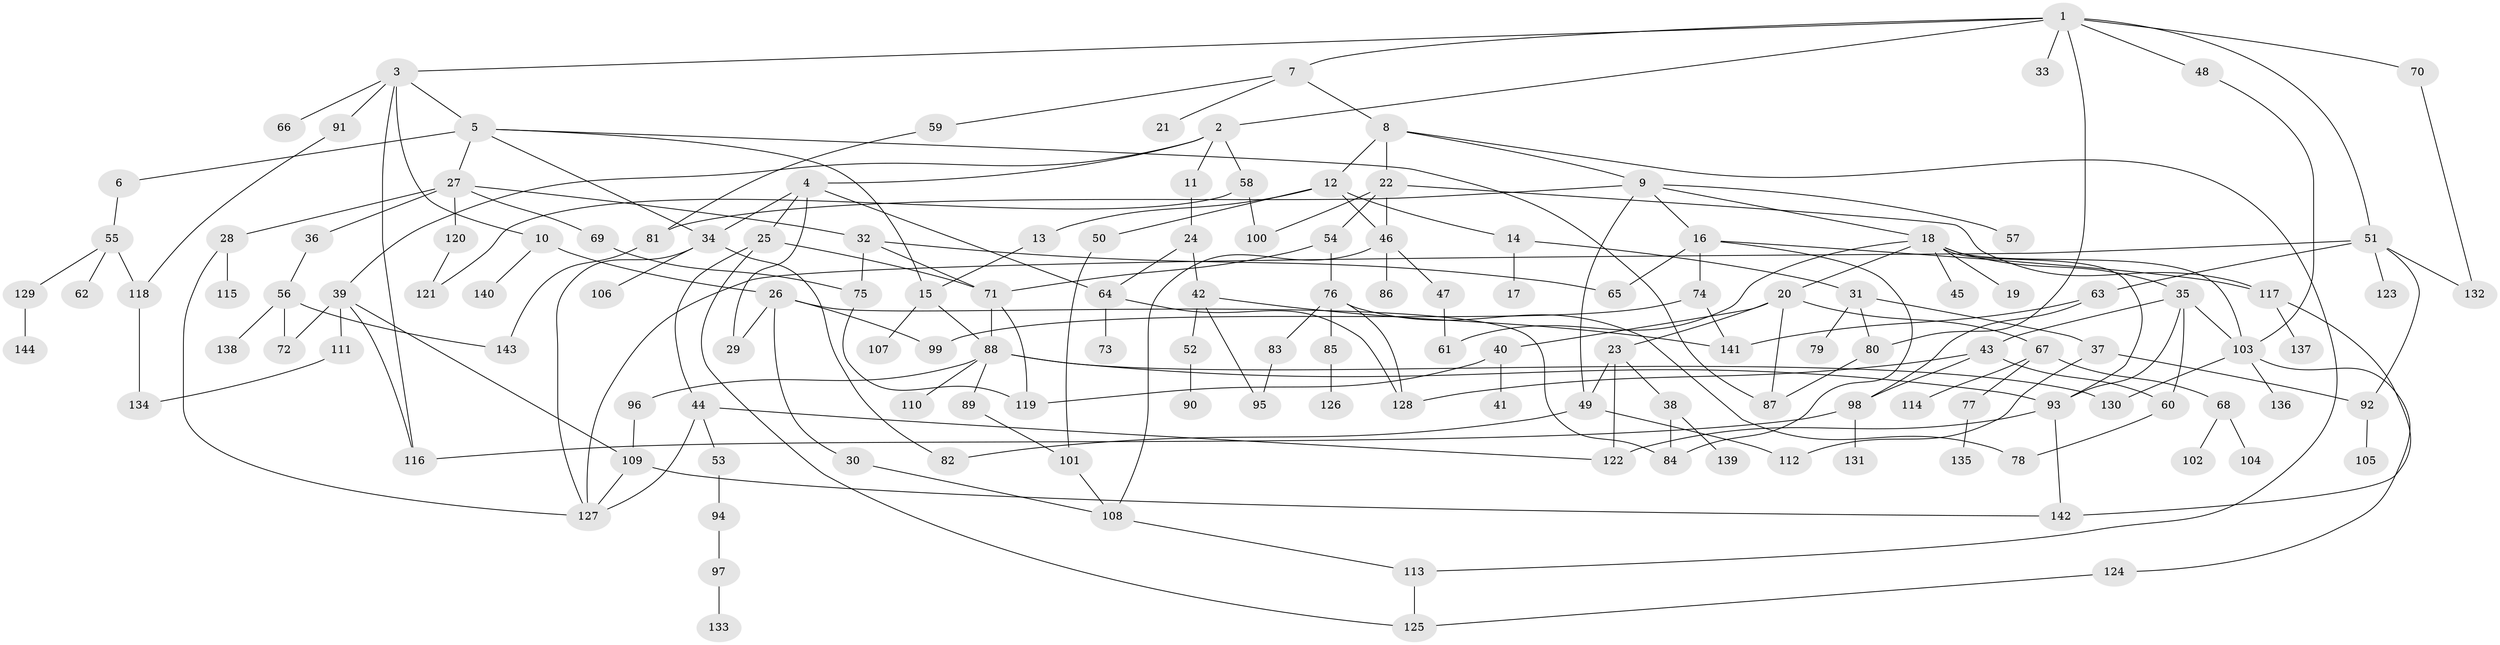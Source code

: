 // Generated by graph-tools (version 1.1) at 2025/34/03/09/25 02:34:14]
// undirected, 144 vertices, 205 edges
graph export_dot {
graph [start="1"]
  node [color=gray90,style=filled];
  1;
  2;
  3;
  4;
  5;
  6;
  7;
  8;
  9;
  10;
  11;
  12;
  13;
  14;
  15;
  16;
  17;
  18;
  19;
  20;
  21;
  22;
  23;
  24;
  25;
  26;
  27;
  28;
  29;
  30;
  31;
  32;
  33;
  34;
  35;
  36;
  37;
  38;
  39;
  40;
  41;
  42;
  43;
  44;
  45;
  46;
  47;
  48;
  49;
  50;
  51;
  52;
  53;
  54;
  55;
  56;
  57;
  58;
  59;
  60;
  61;
  62;
  63;
  64;
  65;
  66;
  67;
  68;
  69;
  70;
  71;
  72;
  73;
  74;
  75;
  76;
  77;
  78;
  79;
  80;
  81;
  82;
  83;
  84;
  85;
  86;
  87;
  88;
  89;
  90;
  91;
  92;
  93;
  94;
  95;
  96;
  97;
  98;
  99;
  100;
  101;
  102;
  103;
  104;
  105;
  106;
  107;
  108;
  109;
  110;
  111;
  112;
  113;
  114;
  115;
  116;
  117;
  118;
  119;
  120;
  121;
  122;
  123;
  124;
  125;
  126;
  127;
  128;
  129;
  130;
  131;
  132;
  133;
  134;
  135;
  136;
  137;
  138;
  139;
  140;
  141;
  142;
  143;
  144;
  1 -- 2;
  1 -- 3;
  1 -- 7;
  1 -- 33;
  1 -- 48;
  1 -- 51;
  1 -- 70;
  1 -- 80;
  2 -- 4;
  2 -- 11;
  2 -- 39;
  2 -- 58;
  3 -- 5;
  3 -- 10;
  3 -- 66;
  3 -- 91;
  3 -- 116;
  4 -- 25;
  4 -- 29;
  4 -- 64;
  4 -- 34;
  5 -- 6;
  5 -- 27;
  5 -- 34;
  5 -- 87;
  5 -- 15;
  6 -- 55;
  7 -- 8;
  7 -- 21;
  7 -- 59;
  8 -- 9;
  8 -- 12;
  8 -- 22;
  8 -- 113;
  9 -- 16;
  9 -- 18;
  9 -- 57;
  9 -- 81;
  9 -- 49;
  10 -- 26;
  10 -- 140;
  11 -- 24;
  12 -- 13;
  12 -- 14;
  12 -- 46;
  12 -- 50;
  13 -- 15;
  14 -- 17;
  14 -- 31;
  15 -- 88;
  15 -- 107;
  16 -- 65;
  16 -- 74;
  16 -- 117;
  16 -- 84;
  18 -- 19;
  18 -- 20;
  18 -- 35;
  18 -- 45;
  18 -- 93;
  18 -- 103;
  18 -- 61;
  20 -- 23;
  20 -- 40;
  20 -- 67;
  20 -- 87;
  22 -- 54;
  22 -- 100;
  22 -- 117;
  22 -- 46;
  23 -- 38;
  23 -- 49;
  23 -- 122;
  24 -- 42;
  24 -- 64;
  25 -- 44;
  25 -- 71;
  25 -- 125;
  26 -- 30;
  26 -- 84;
  26 -- 99;
  26 -- 29;
  27 -- 28;
  27 -- 32;
  27 -- 36;
  27 -- 69;
  27 -- 120;
  28 -- 115;
  28 -- 127;
  30 -- 108;
  31 -- 37;
  31 -- 79;
  31 -- 80;
  32 -- 65;
  32 -- 71;
  32 -- 75;
  34 -- 106;
  34 -- 82;
  34 -- 127;
  35 -- 43;
  35 -- 60;
  35 -- 93;
  35 -- 103;
  36 -- 56;
  37 -- 112;
  37 -- 92;
  38 -- 84;
  38 -- 139;
  39 -- 72;
  39 -- 111;
  39 -- 116;
  39 -- 109;
  40 -- 41;
  40 -- 119;
  42 -- 52;
  42 -- 95;
  42 -- 141;
  43 -- 98;
  43 -- 128;
  43 -- 60;
  44 -- 53;
  44 -- 122;
  44 -- 127;
  46 -- 47;
  46 -- 86;
  46 -- 108;
  47 -- 61;
  48 -- 103;
  49 -- 82;
  49 -- 112;
  50 -- 101;
  51 -- 63;
  51 -- 92;
  51 -- 123;
  51 -- 132;
  51 -- 127;
  52 -- 90;
  53 -- 94;
  54 -- 76;
  54 -- 71;
  55 -- 62;
  55 -- 118;
  55 -- 129;
  56 -- 138;
  56 -- 72;
  56 -- 143;
  58 -- 100;
  58 -- 121;
  59 -- 81;
  60 -- 78;
  63 -- 98;
  63 -- 141;
  64 -- 73;
  64 -- 128;
  67 -- 68;
  67 -- 77;
  67 -- 114;
  68 -- 102;
  68 -- 104;
  69 -- 75;
  70 -- 132;
  71 -- 88;
  71 -- 119;
  74 -- 99;
  74 -- 141;
  75 -- 119;
  76 -- 83;
  76 -- 85;
  76 -- 78;
  76 -- 128;
  77 -- 135;
  80 -- 87;
  81 -- 143;
  83 -- 95;
  85 -- 126;
  88 -- 89;
  88 -- 96;
  88 -- 110;
  88 -- 130;
  88 -- 93;
  89 -- 101;
  91 -- 118;
  92 -- 105;
  93 -- 122;
  93 -- 142;
  94 -- 97;
  96 -- 109;
  97 -- 133;
  98 -- 131;
  98 -- 116;
  101 -- 108;
  103 -- 124;
  103 -- 136;
  103 -- 130;
  108 -- 113;
  109 -- 142;
  109 -- 127;
  111 -- 134;
  113 -- 125;
  117 -- 137;
  117 -- 142;
  118 -- 134;
  120 -- 121;
  124 -- 125;
  129 -- 144;
}
